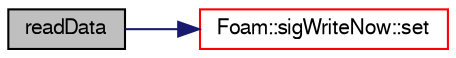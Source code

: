 digraph "readData"
{
  bgcolor="transparent";
  edge [fontname="FreeSans",fontsize="10",labelfontname="FreeSans",labelfontsize="10"];
  node [fontname="FreeSans",fontsize="10",shape=record];
  rankdir="LR";
  Node4 [label="readData",height=0.2,width=0.4,color="black", fillcolor="grey75", style="filled", fontcolor="black"];
  Node4 -> Node5 [color="midnightblue",fontsize="10",style="solid",fontname="FreeSans"];
  Node5 [label="Foam::sigWriteNow::set",height=0.2,width=0.4,color="red",URL="$a28570.html#af30d71d7871d89cd6a08a781f7bf0a15",tooltip="(re)set signal catcher "];
}
